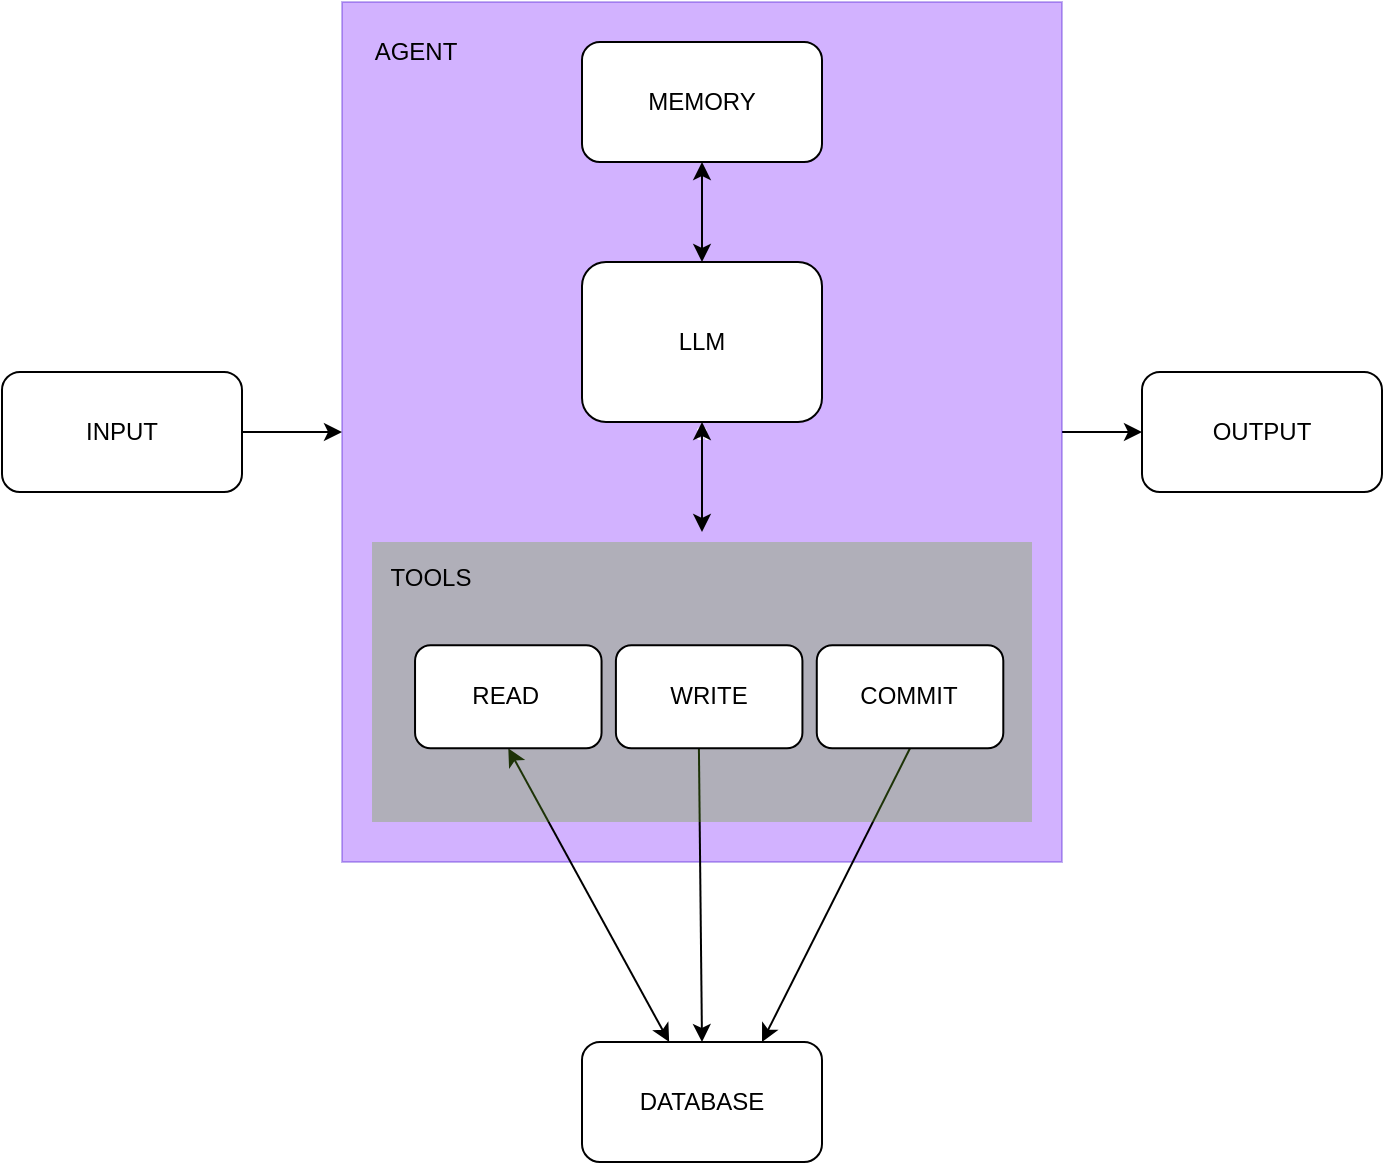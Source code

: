 <mxfile version="28.2.8">
  <diagram name="Page-1" id="GDc9fH8PSCpn4HyLC8YX">
    <mxGraphModel dx="1336" dy="735" grid="1" gridSize="10" guides="1" tooltips="1" connect="1" arrows="1" fold="1" page="1" pageScale="1" pageWidth="850" pageHeight="1100" math="0" shadow="0">
      <root>
        <mxCell id="0" />
        <mxCell id="1" parent="0" />
        <mxCell id="6mjCTWVGmwsJEZox-5NN-27" value="" style="edgeStyle=orthogonalEdgeStyle;rounded=0;orthogonalLoop=1;jettySize=auto;html=1;" edge="1" parent="1" source="6mjCTWVGmwsJEZox-5NN-23" target="6mjCTWVGmwsJEZox-5NN-17">
          <mxGeometry relative="1" as="geometry" />
        </mxCell>
        <mxCell id="6mjCTWVGmwsJEZox-5NN-23" value="a" style="rounded=0;whiteSpace=wrap;html=1;fillColor=light-dark(#6A00FF,#382438);fontColor=#ffffff;strokeColor=#3700CC;shadow=0;glass=0;opacity=30;" vertex="1" parent="1">
          <mxGeometry x="230" y="140" width="360" height="430" as="geometry" />
        </mxCell>
        <mxCell id="2RzA0Sjv2GsnijcOHe1X-1" value="LLM" style="rounded=1;whiteSpace=wrap;html=1;" parent="1" vertex="1">
          <mxGeometry x="350" y="270" width="120" height="80" as="geometry" />
        </mxCell>
        <mxCell id="2RzA0Sjv2GsnijcOHe1X-3" value="DATABASE" style="rounded=1;whiteSpace=wrap;html=1;" parent="1" vertex="1">
          <mxGeometry x="350" y="660" width="120" height="60" as="geometry" />
        </mxCell>
        <mxCell id="6mjCTWVGmwsJEZox-5NN-6" value="" style="endArrow=classic;html=1;rounded=1;entryX=0.5;entryY=0;entryDx=0;entryDy=0;exitX=0.445;exitY=1.005;exitDx=0;exitDy=0;exitPerimeter=0;" edge="1" parent="1" source="6mjCTWVGmwsJEZox-5NN-1" target="2RzA0Sjv2GsnijcOHe1X-3">
          <mxGeometry width="50" height="50" relative="1" as="geometry">
            <mxPoint x="410" y="530" as="sourcePoint" />
            <mxPoint x="580" y="570" as="targetPoint" />
          </mxGeometry>
        </mxCell>
        <mxCell id="6mjCTWVGmwsJEZox-5NN-7" value="" style="endArrow=classic;html=1;rounded=1;exitX=0.5;exitY=1;exitDx=0;exitDy=0;entryX=0.75;entryY=0;entryDx=0;entryDy=0;" edge="1" parent="1" source="6mjCTWVGmwsJEZox-5NN-2" target="2RzA0Sjv2GsnijcOHe1X-3">
          <mxGeometry width="50" height="50" relative="1" as="geometry">
            <mxPoint x="530" y="620" as="sourcePoint" />
            <mxPoint x="580" y="570" as="targetPoint" />
          </mxGeometry>
        </mxCell>
        <mxCell id="6mjCTWVGmwsJEZox-5NN-11" value="" style="endArrow=classic;startArrow=classic;html=1;rounded=1;entryX=0.5;entryY=1;entryDx=0;entryDy=0;exitX=0.5;exitY=0;exitDx=0;exitDy=0;" edge="1" parent="1" source="6mjCTWVGmwsJEZox-5NN-8" target="2RzA0Sjv2GsnijcOHe1X-1">
          <mxGeometry width="50" height="50" relative="1" as="geometry">
            <mxPoint x="420" y="380" as="sourcePoint" />
            <mxPoint x="450" y="260" as="targetPoint" />
          </mxGeometry>
        </mxCell>
        <mxCell id="6mjCTWVGmwsJEZox-5NN-16" value="" style="endArrow=classic;startArrow=classic;html=1;rounded=1;entryX=0.5;entryY=1;entryDx=0;entryDy=0;" edge="1" parent="1" source="2RzA0Sjv2GsnijcOHe1X-3" target="2RzA0Sjv2GsnijcOHe1X-10">
          <mxGeometry width="50" height="50" relative="1" as="geometry">
            <mxPoint x="320" y="700" as="sourcePoint" />
            <mxPoint x="310" y="630" as="targetPoint" />
          </mxGeometry>
        </mxCell>
        <mxCell id="6mjCTWVGmwsJEZox-5NN-17" value="OUTPUT" style="rounded=1;whiteSpace=wrap;html=1;" vertex="1" parent="1">
          <mxGeometry x="630" y="325" width="120" height="60" as="geometry" />
        </mxCell>
        <mxCell id="6mjCTWVGmwsJEZox-5NN-26" value="" style="edgeStyle=orthogonalEdgeStyle;rounded=0;orthogonalLoop=1;jettySize=auto;html=1;" edge="1" parent="1" source="6mjCTWVGmwsJEZox-5NN-19" target="6mjCTWVGmwsJEZox-5NN-23">
          <mxGeometry relative="1" as="geometry" />
        </mxCell>
        <mxCell id="6mjCTWVGmwsJEZox-5NN-19" value="INPUT" style="rounded=1;whiteSpace=wrap;html=1;" vertex="1" parent="1">
          <mxGeometry x="60" y="325" width="120" height="60" as="geometry" />
        </mxCell>
        <mxCell id="6mjCTWVGmwsJEZox-5NN-21" value="MEMORY" style="rounded=1;whiteSpace=wrap;html=1;" vertex="1" parent="1">
          <mxGeometry x="350" y="160" width="120" height="60" as="geometry" />
        </mxCell>
        <mxCell id="6mjCTWVGmwsJEZox-5NN-22" value="" style="endArrow=classic;startArrow=classic;html=1;rounded=1;entryX=0.5;entryY=1;entryDx=0;entryDy=0;exitX=0.5;exitY=0;exitDx=0;exitDy=0;" edge="1" parent="1" source="2RzA0Sjv2GsnijcOHe1X-1" target="6mjCTWVGmwsJEZox-5NN-21">
          <mxGeometry width="50" height="50" relative="1" as="geometry">
            <mxPoint x="400" y="270" as="sourcePoint" />
            <mxPoint x="450" y="220" as="targetPoint" />
          </mxGeometry>
        </mxCell>
        <mxCell id="6mjCTWVGmwsJEZox-5NN-24" value="AGENT" style="text;html=1;whiteSpace=wrap;strokeColor=none;fillColor=none;align=center;verticalAlign=middle;rounded=0;" vertex="1" parent="1">
          <mxGeometry x="236.52" y="150" width="60" height="30" as="geometry" />
        </mxCell>
        <mxCell id="6mjCTWVGmwsJEZox-5NN-8" value="" style="rounded=0;whiteSpace=wrap;html=1;fillColor=#60a917;fontColor=#ffffff;strokeColor=none;opacity=30;glass=0;shadow=0;strokeWidth=4;perimeterSpacing=5;" vertex="1" parent="1">
          <mxGeometry x="245" y="410" width="330" height="140" as="geometry" />
        </mxCell>
        <mxCell id="2RzA0Sjv2GsnijcOHe1X-10" value="READ&amp;nbsp;" style="rounded=1;whiteSpace=wrap;html=1;" parent="1" vertex="1">
          <mxGeometry x="266.522" y="461.579" width="93.261" height="51.579" as="geometry" />
        </mxCell>
        <mxCell id="6mjCTWVGmwsJEZox-5NN-1" value="WRITE" style="rounded=1;whiteSpace=wrap;html=1;" vertex="1" parent="1">
          <mxGeometry x="366.957" y="461.579" width="93.261" height="51.579" as="geometry" />
        </mxCell>
        <mxCell id="6mjCTWVGmwsJEZox-5NN-2" value="COMMIT" style="rounded=1;whiteSpace=wrap;html=1;" vertex="1" parent="1">
          <mxGeometry x="467.391" y="461.579" width="93.261" height="51.579" as="geometry" />
        </mxCell>
        <mxCell id="6mjCTWVGmwsJEZox-5NN-9" value="TOOLS" style="text;html=1;whiteSpace=wrap;strokeColor=none;fillColor=none;align=center;verticalAlign=middle;rounded=1;" vertex="1" parent="1">
          <mxGeometry x="253.48" y="417.368" width="43.043" height="22.105" as="geometry" />
        </mxCell>
      </root>
    </mxGraphModel>
  </diagram>
</mxfile>
